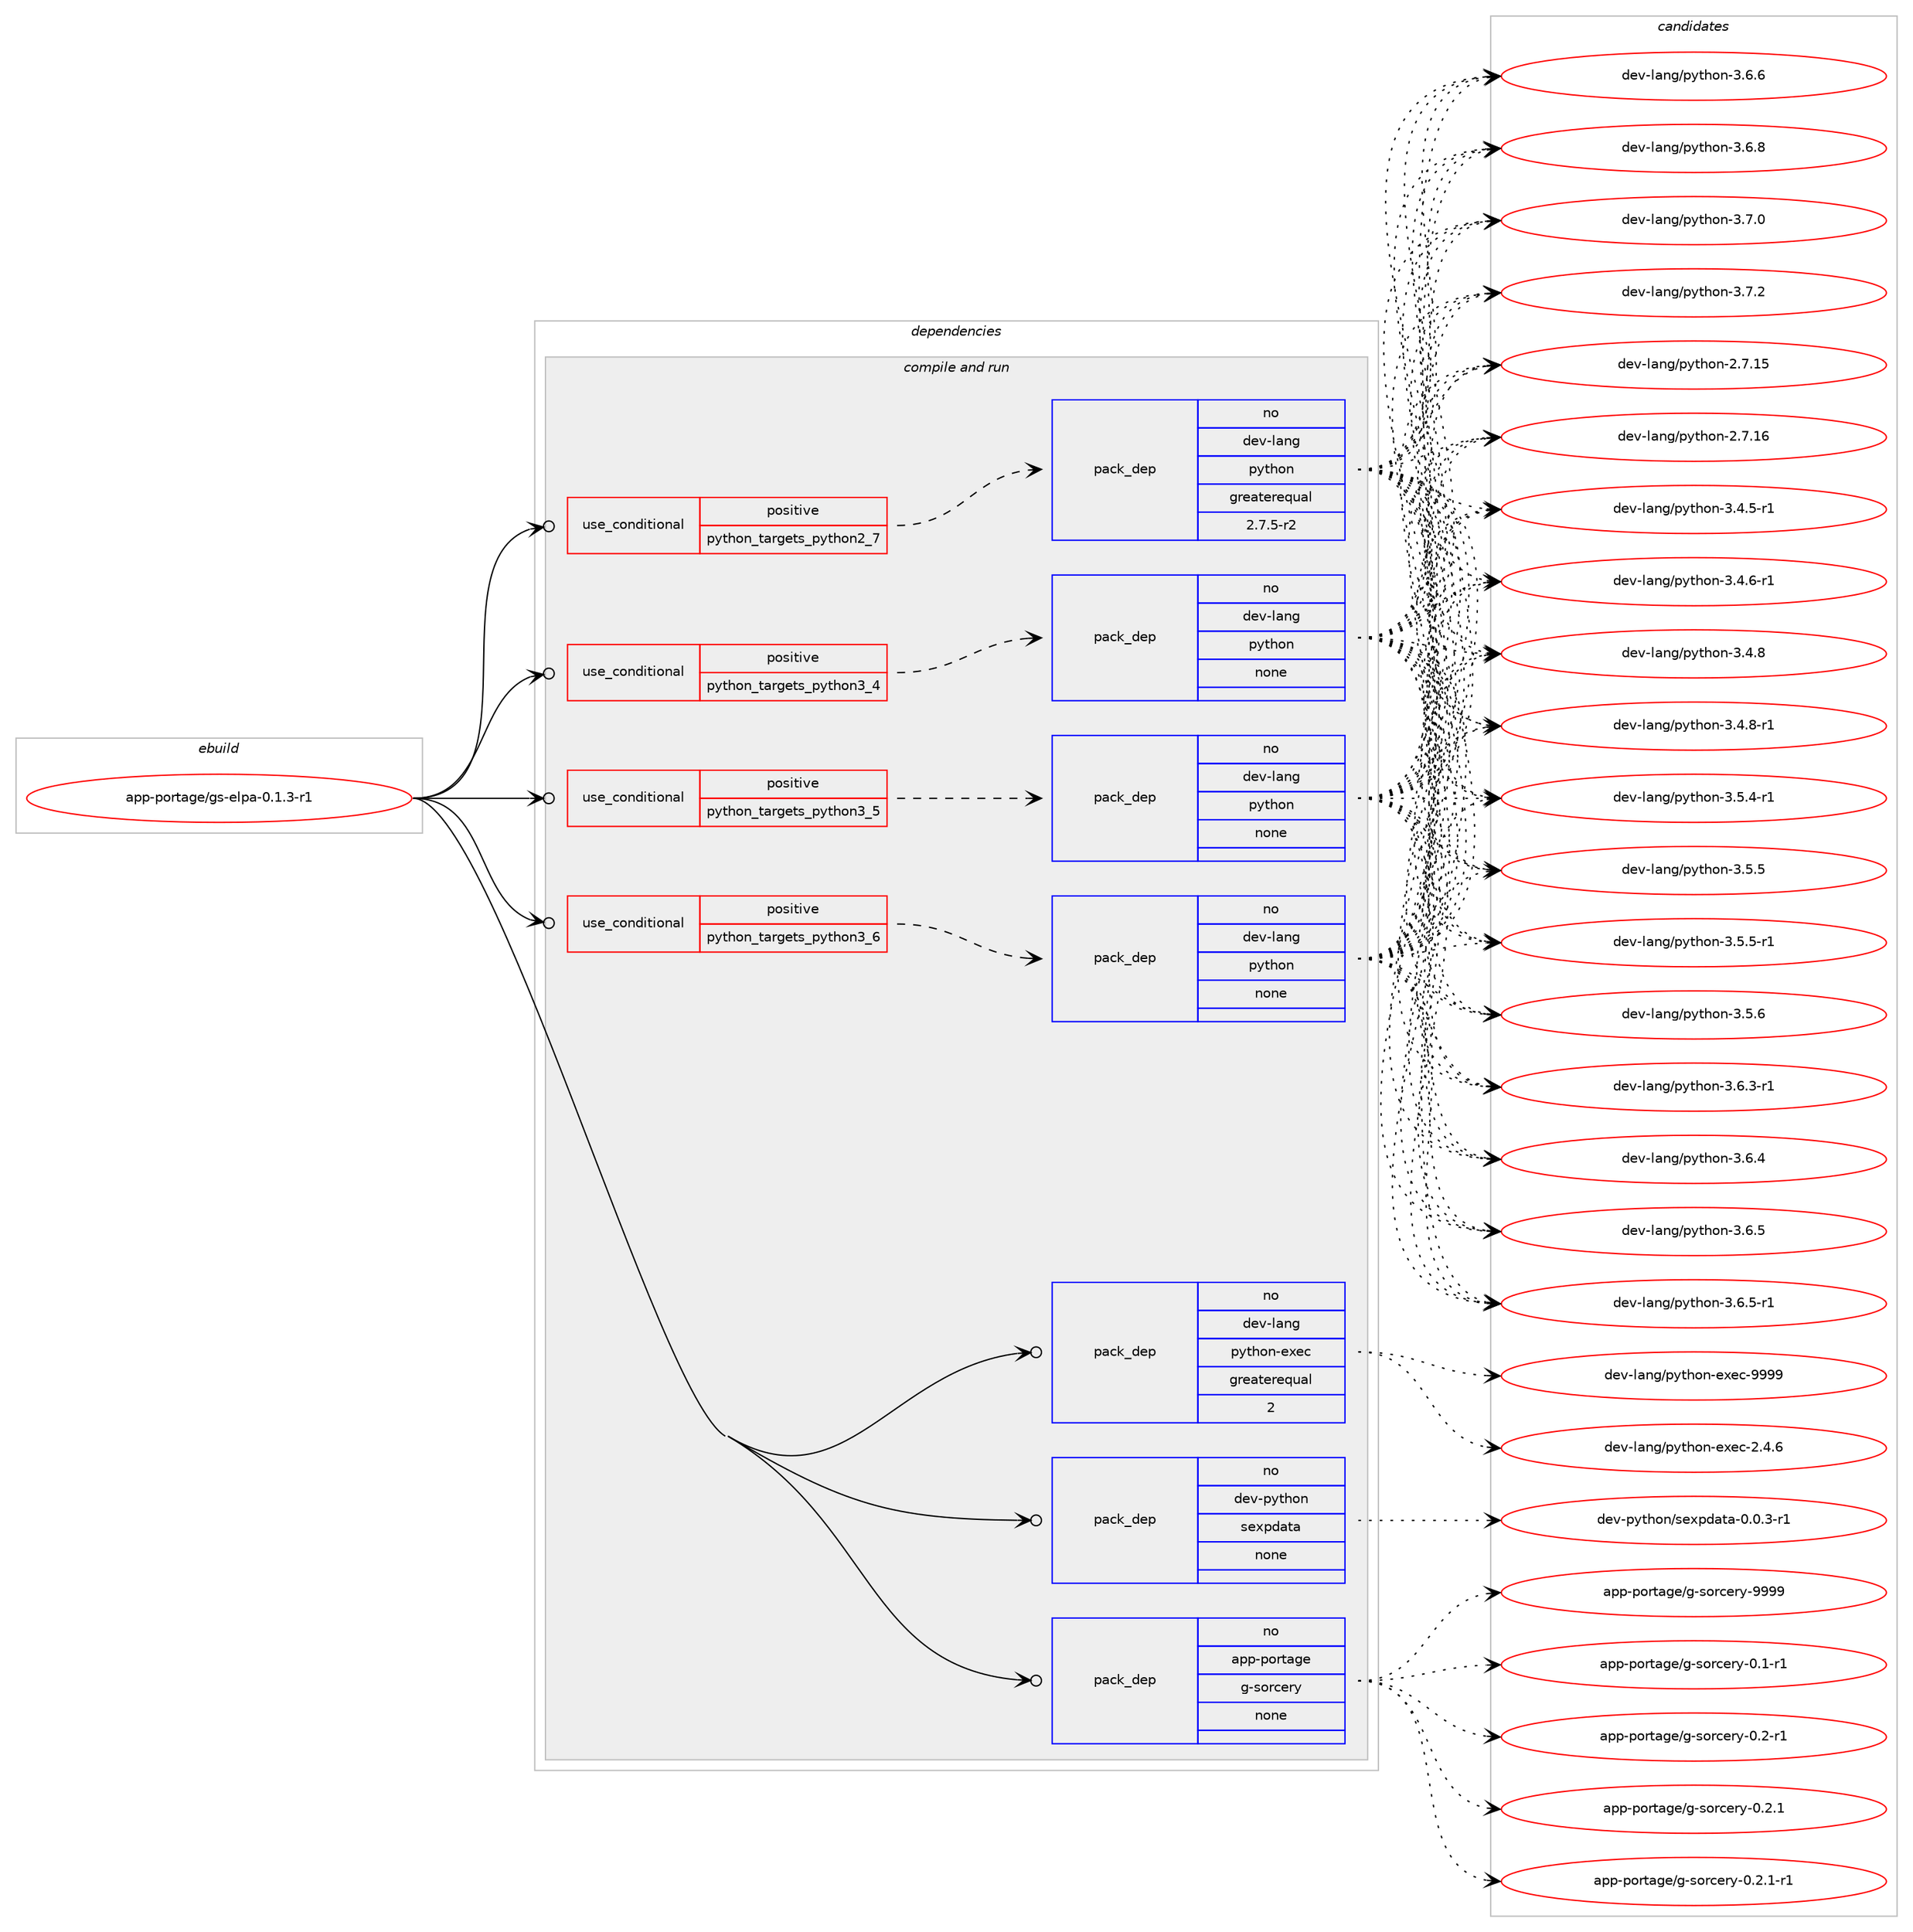 digraph prolog {

# *************
# Graph options
# *************

newrank=true;
concentrate=true;
compound=true;
graph [rankdir=LR,fontname=Helvetica,fontsize=10,ranksep=1.5];#, ranksep=2.5, nodesep=0.2];
edge  [arrowhead=vee];
node  [fontname=Helvetica,fontsize=10];

# **********
# The ebuild
# **********

subgraph cluster_leftcol {
color=gray;
rank=same;
label=<<i>ebuild</i>>;
id [label="app-portage/gs-elpa-0.1.3-r1", color=red, width=4, href="../app-portage/gs-elpa-0.1.3-r1.svg"];
}

# ****************
# The dependencies
# ****************

subgraph cluster_midcol {
color=gray;
label=<<i>dependencies</i>>;
subgraph cluster_compile {
fillcolor="#eeeeee";
style=filled;
label=<<i>compile</i>>;
}
subgraph cluster_compileandrun {
fillcolor="#eeeeee";
style=filled;
label=<<i>compile and run</i>>;
subgraph cond354924 {
dependency1306114 [label=<<TABLE BORDER="0" CELLBORDER="1" CELLSPACING="0" CELLPADDING="4"><TR><TD ROWSPAN="3" CELLPADDING="10">use_conditional</TD></TR><TR><TD>positive</TD></TR><TR><TD>python_targets_python2_7</TD></TR></TABLE>>, shape=none, color=red];
subgraph pack930796 {
dependency1306115 [label=<<TABLE BORDER="0" CELLBORDER="1" CELLSPACING="0" CELLPADDING="4" WIDTH="220"><TR><TD ROWSPAN="6" CELLPADDING="30">pack_dep</TD></TR><TR><TD WIDTH="110">no</TD></TR><TR><TD>dev-lang</TD></TR><TR><TD>python</TD></TR><TR><TD>greaterequal</TD></TR><TR><TD>2.7.5-r2</TD></TR></TABLE>>, shape=none, color=blue];
}
dependency1306114:e -> dependency1306115:w [weight=20,style="dashed",arrowhead="vee"];
}
id:e -> dependency1306114:w [weight=20,style="solid",arrowhead="odotvee"];
subgraph cond354925 {
dependency1306116 [label=<<TABLE BORDER="0" CELLBORDER="1" CELLSPACING="0" CELLPADDING="4"><TR><TD ROWSPAN="3" CELLPADDING="10">use_conditional</TD></TR><TR><TD>positive</TD></TR><TR><TD>python_targets_python3_4</TD></TR></TABLE>>, shape=none, color=red];
subgraph pack930797 {
dependency1306117 [label=<<TABLE BORDER="0" CELLBORDER="1" CELLSPACING="0" CELLPADDING="4" WIDTH="220"><TR><TD ROWSPAN="6" CELLPADDING="30">pack_dep</TD></TR><TR><TD WIDTH="110">no</TD></TR><TR><TD>dev-lang</TD></TR><TR><TD>python</TD></TR><TR><TD>none</TD></TR><TR><TD></TD></TR></TABLE>>, shape=none, color=blue];
}
dependency1306116:e -> dependency1306117:w [weight=20,style="dashed",arrowhead="vee"];
}
id:e -> dependency1306116:w [weight=20,style="solid",arrowhead="odotvee"];
subgraph cond354926 {
dependency1306118 [label=<<TABLE BORDER="0" CELLBORDER="1" CELLSPACING="0" CELLPADDING="4"><TR><TD ROWSPAN="3" CELLPADDING="10">use_conditional</TD></TR><TR><TD>positive</TD></TR><TR><TD>python_targets_python3_5</TD></TR></TABLE>>, shape=none, color=red];
subgraph pack930798 {
dependency1306119 [label=<<TABLE BORDER="0" CELLBORDER="1" CELLSPACING="0" CELLPADDING="4" WIDTH="220"><TR><TD ROWSPAN="6" CELLPADDING="30">pack_dep</TD></TR><TR><TD WIDTH="110">no</TD></TR><TR><TD>dev-lang</TD></TR><TR><TD>python</TD></TR><TR><TD>none</TD></TR><TR><TD></TD></TR></TABLE>>, shape=none, color=blue];
}
dependency1306118:e -> dependency1306119:w [weight=20,style="dashed",arrowhead="vee"];
}
id:e -> dependency1306118:w [weight=20,style="solid",arrowhead="odotvee"];
subgraph cond354927 {
dependency1306120 [label=<<TABLE BORDER="0" CELLBORDER="1" CELLSPACING="0" CELLPADDING="4"><TR><TD ROWSPAN="3" CELLPADDING="10">use_conditional</TD></TR><TR><TD>positive</TD></TR><TR><TD>python_targets_python3_6</TD></TR></TABLE>>, shape=none, color=red];
subgraph pack930799 {
dependency1306121 [label=<<TABLE BORDER="0" CELLBORDER="1" CELLSPACING="0" CELLPADDING="4" WIDTH="220"><TR><TD ROWSPAN="6" CELLPADDING="30">pack_dep</TD></TR><TR><TD WIDTH="110">no</TD></TR><TR><TD>dev-lang</TD></TR><TR><TD>python</TD></TR><TR><TD>none</TD></TR><TR><TD></TD></TR></TABLE>>, shape=none, color=blue];
}
dependency1306120:e -> dependency1306121:w [weight=20,style="dashed",arrowhead="vee"];
}
id:e -> dependency1306120:w [weight=20,style="solid",arrowhead="odotvee"];
subgraph pack930800 {
dependency1306122 [label=<<TABLE BORDER="0" CELLBORDER="1" CELLSPACING="0" CELLPADDING="4" WIDTH="220"><TR><TD ROWSPAN="6" CELLPADDING="30">pack_dep</TD></TR><TR><TD WIDTH="110">no</TD></TR><TR><TD>app-portage</TD></TR><TR><TD>g-sorcery</TD></TR><TR><TD>none</TD></TR><TR><TD></TD></TR></TABLE>>, shape=none, color=blue];
}
id:e -> dependency1306122:w [weight=20,style="solid",arrowhead="odotvee"];
subgraph pack930801 {
dependency1306123 [label=<<TABLE BORDER="0" CELLBORDER="1" CELLSPACING="0" CELLPADDING="4" WIDTH="220"><TR><TD ROWSPAN="6" CELLPADDING="30">pack_dep</TD></TR><TR><TD WIDTH="110">no</TD></TR><TR><TD>dev-lang</TD></TR><TR><TD>python-exec</TD></TR><TR><TD>greaterequal</TD></TR><TR><TD>2</TD></TR></TABLE>>, shape=none, color=blue];
}
id:e -> dependency1306123:w [weight=20,style="solid",arrowhead="odotvee"];
subgraph pack930802 {
dependency1306124 [label=<<TABLE BORDER="0" CELLBORDER="1" CELLSPACING="0" CELLPADDING="4" WIDTH="220"><TR><TD ROWSPAN="6" CELLPADDING="30">pack_dep</TD></TR><TR><TD WIDTH="110">no</TD></TR><TR><TD>dev-python</TD></TR><TR><TD>sexpdata</TD></TR><TR><TD>none</TD></TR><TR><TD></TD></TR></TABLE>>, shape=none, color=blue];
}
id:e -> dependency1306124:w [weight=20,style="solid",arrowhead="odotvee"];
}
subgraph cluster_run {
fillcolor="#eeeeee";
style=filled;
label=<<i>run</i>>;
}
}

# **************
# The candidates
# **************

subgraph cluster_choices {
rank=same;
color=gray;
label=<<i>candidates</i>>;

subgraph choice930796 {
color=black;
nodesep=1;
choice10010111845108971101034711212111610411111045504655464953 [label="dev-lang/python-2.7.15", color=red, width=4,href="../dev-lang/python-2.7.15.svg"];
choice10010111845108971101034711212111610411111045504655464954 [label="dev-lang/python-2.7.16", color=red, width=4,href="../dev-lang/python-2.7.16.svg"];
choice1001011184510897110103471121211161041111104551465246534511449 [label="dev-lang/python-3.4.5-r1", color=red, width=4,href="../dev-lang/python-3.4.5-r1.svg"];
choice1001011184510897110103471121211161041111104551465246544511449 [label="dev-lang/python-3.4.6-r1", color=red, width=4,href="../dev-lang/python-3.4.6-r1.svg"];
choice100101118451089711010347112121116104111110455146524656 [label="dev-lang/python-3.4.8", color=red, width=4,href="../dev-lang/python-3.4.8.svg"];
choice1001011184510897110103471121211161041111104551465246564511449 [label="dev-lang/python-3.4.8-r1", color=red, width=4,href="../dev-lang/python-3.4.8-r1.svg"];
choice1001011184510897110103471121211161041111104551465346524511449 [label="dev-lang/python-3.5.4-r1", color=red, width=4,href="../dev-lang/python-3.5.4-r1.svg"];
choice100101118451089711010347112121116104111110455146534653 [label="dev-lang/python-3.5.5", color=red, width=4,href="../dev-lang/python-3.5.5.svg"];
choice1001011184510897110103471121211161041111104551465346534511449 [label="dev-lang/python-3.5.5-r1", color=red, width=4,href="../dev-lang/python-3.5.5-r1.svg"];
choice100101118451089711010347112121116104111110455146534654 [label="dev-lang/python-3.5.6", color=red, width=4,href="../dev-lang/python-3.5.6.svg"];
choice1001011184510897110103471121211161041111104551465446514511449 [label="dev-lang/python-3.6.3-r1", color=red, width=4,href="../dev-lang/python-3.6.3-r1.svg"];
choice100101118451089711010347112121116104111110455146544652 [label="dev-lang/python-3.6.4", color=red, width=4,href="../dev-lang/python-3.6.4.svg"];
choice100101118451089711010347112121116104111110455146544653 [label="dev-lang/python-3.6.5", color=red, width=4,href="../dev-lang/python-3.6.5.svg"];
choice1001011184510897110103471121211161041111104551465446534511449 [label="dev-lang/python-3.6.5-r1", color=red, width=4,href="../dev-lang/python-3.6.5-r1.svg"];
choice100101118451089711010347112121116104111110455146544654 [label="dev-lang/python-3.6.6", color=red, width=4,href="../dev-lang/python-3.6.6.svg"];
choice100101118451089711010347112121116104111110455146544656 [label="dev-lang/python-3.6.8", color=red, width=4,href="../dev-lang/python-3.6.8.svg"];
choice100101118451089711010347112121116104111110455146554648 [label="dev-lang/python-3.7.0", color=red, width=4,href="../dev-lang/python-3.7.0.svg"];
choice100101118451089711010347112121116104111110455146554650 [label="dev-lang/python-3.7.2", color=red, width=4,href="../dev-lang/python-3.7.2.svg"];
dependency1306115:e -> choice10010111845108971101034711212111610411111045504655464953:w [style=dotted,weight="100"];
dependency1306115:e -> choice10010111845108971101034711212111610411111045504655464954:w [style=dotted,weight="100"];
dependency1306115:e -> choice1001011184510897110103471121211161041111104551465246534511449:w [style=dotted,weight="100"];
dependency1306115:e -> choice1001011184510897110103471121211161041111104551465246544511449:w [style=dotted,weight="100"];
dependency1306115:e -> choice100101118451089711010347112121116104111110455146524656:w [style=dotted,weight="100"];
dependency1306115:e -> choice1001011184510897110103471121211161041111104551465246564511449:w [style=dotted,weight="100"];
dependency1306115:e -> choice1001011184510897110103471121211161041111104551465346524511449:w [style=dotted,weight="100"];
dependency1306115:e -> choice100101118451089711010347112121116104111110455146534653:w [style=dotted,weight="100"];
dependency1306115:e -> choice1001011184510897110103471121211161041111104551465346534511449:w [style=dotted,weight="100"];
dependency1306115:e -> choice100101118451089711010347112121116104111110455146534654:w [style=dotted,weight="100"];
dependency1306115:e -> choice1001011184510897110103471121211161041111104551465446514511449:w [style=dotted,weight="100"];
dependency1306115:e -> choice100101118451089711010347112121116104111110455146544652:w [style=dotted,weight="100"];
dependency1306115:e -> choice100101118451089711010347112121116104111110455146544653:w [style=dotted,weight="100"];
dependency1306115:e -> choice1001011184510897110103471121211161041111104551465446534511449:w [style=dotted,weight="100"];
dependency1306115:e -> choice100101118451089711010347112121116104111110455146544654:w [style=dotted,weight="100"];
dependency1306115:e -> choice100101118451089711010347112121116104111110455146544656:w [style=dotted,weight="100"];
dependency1306115:e -> choice100101118451089711010347112121116104111110455146554648:w [style=dotted,weight="100"];
dependency1306115:e -> choice100101118451089711010347112121116104111110455146554650:w [style=dotted,weight="100"];
}
subgraph choice930797 {
color=black;
nodesep=1;
choice10010111845108971101034711212111610411111045504655464953 [label="dev-lang/python-2.7.15", color=red, width=4,href="../dev-lang/python-2.7.15.svg"];
choice10010111845108971101034711212111610411111045504655464954 [label="dev-lang/python-2.7.16", color=red, width=4,href="../dev-lang/python-2.7.16.svg"];
choice1001011184510897110103471121211161041111104551465246534511449 [label="dev-lang/python-3.4.5-r1", color=red, width=4,href="../dev-lang/python-3.4.5-r1.svg"];
choice1001011184510897110103471121211161041111104551465246544511449 [label="dev-lang/python-3.4.6-r1", color=red, width=4,href="../dev-lang/python-3.4.6-r1.svg"];
choice100101118451089711010347112121116104111110455146524656 [label="dev-lang/python-3.4.8", color=red, width=4,href="../dev-lang/python-3.4.8.svg"];
choice1001011184510897110103471121211161041111104551465246564511449 [label="dev-lang/python-3.4.8-r1", color=red, width=4,href="../dev-lang/python-3.4.8-r1.svg"];
choice1001011184510897110103471121211161041111104551465346524511449 [label="dev-lang/python-3.5.4-r1", color=red, width=4,href="../dev-lang/python-3.5.4-r1.svg"];
choice100101118451089711010347112121116104111110455146534653 [label="dev-lang/python-3.5.5", color=red, width=4,href="../dev-lang/python-3.5.5.svg"];
choice1001011184510897110103471121211161041111104551465346534511449 [label="dev-lang/python-3.5.5-r1", color=red, width=4,href="../dev-lang/python-3.5.5-r1.svg"];
choice100101118451089711010347112121116104111110455146534654 [label="dev-lang/python-3.5.6", color=red, width=4,href="../dev-lang/python-3.5.6.svg"];
choice1001011184510897110103471121211161041111104551465446514511449 [label="dev-lang/python-3.6.3-r1", color=red, width=4,href="../dev-lang/python-3.6.3-r1.svg"];
choice100101118451089711010347112121116104111110455146544652 [label="dev-lang/python-3.6.4", color=red, width=4,href="../dev-lang/python-3.6.4.svg"];
choice100101118451089711010347112121116104111110455146544653 [label="dev-lang/python-3.6.5", color=red, width=4,href="../dev-lang/python-3.6.5.svg"];
choice1001011184510897110103471121211161041111104551465446534511449 [label="dev-lang/python-3.6.5-r1", color=red, width=4,href="../dev-lang/python-3.6.5-r1.svg"];
choice100101118451089711010347112121116104111110455146544654 [label="dev-lang/python-3.6.6", color=red, width=4,href="../dev-lang/python-3.6.6.svg"];
choice100101118451089711010347112121116104111110455146544656 [label="dev-lang/python-3.6.8", color=red, width=4,href="../dev-lang/python-3.6.8.svg"];
choice100101118451089711010347112121116104111110455146554648 [label="dev-lang/python-3.7.0", color=red, width=4,href="../dev-lang/python-3.7.0.svg"];
choice100101118451089711010347112121116104111110455146554650 [label="dev-lang/python-3.7.2", color=red, width=4,href="../dev-lang/python-3.7.2.svg"];
dependency1306117:e -> choice10010111845108971101034711212111610411111045504655464953:w [style=dotted,weight="100"];
dependency1306117:e -> choice10010111845108971101034711212111610411111045504655464954:w [style=dotted,weight="100"];
dependency1306117:e -> choice1001011184510897110103471121211161041111104551465246534511449:w [style=dotted,weight="100"];
dependency1306117:e -> choice1001011184510897110103471121211161041111104551465246544511449:w [style=dotted,weight="100"];
dependency1306117:e -> choice100101118451089711010347112121116104111110455146524656:w [style=dotted,weight="100"];
dependency1306117:e -> choice1001011184510897110103471121211161041111104551465246564511449:w [style=dotted,weight="100"];
dependency1306117:e -> choice1001011184510897110103471121211161041111104551465346524511449:w [style=dotted,weight="100"];
dependency1306117:e -> choice100101118451089711010347112121116104111110455146534653:w [style=dotted,weight="100"];
dependency1306117:e -> choice1001011184510897110103471121211161041111104551465346534511449:w [style=dotted,weight="100"];
dependency1306117:e -> choice100101118451089711010347112121116104111110455146534654:w [style=dotted,weight="100"];
dependency1306117:e -> choice1001011184510897110103471121211161041111104551465446514511449:w [style=dotted,weight="100"];
dependency1306117:e -> choice100101118451089711010347112121116104111110455146544652:w [style=dotted,weight="100"];
dependency1306117:e -> choice100101118451089711010347112121116104111110455146544653:w [style=dotted,weight="100"];
dependency1306117:e -> choice1001011184510897110103471121211161041111104551465446534511449:w [style=dotted,weight="100"];
dependency1306117:e -> choice100101118451089711010347112121116104111110455146544654:w [style=dotted,weight="100"];
dependency1306117:e -> choice100101118451089711010347112121116104111110455146544656:w [style=dotted,weight="100"];
dependency1306117:e -> choice100101118451089711010347112121116104111110455146554648:w [style=dotted,weight="100"];
dependency1306117:e -> choice100101118451089711010347112121116104111110455146554650:w [style=dotted,weight="100"];
}
subgraph choice930798 {
color=black;
nodesep=1;
choice10010111845108971101034711212111610411111045504655464953 [label="dev-lang/python-2.7.15", color=red, width=4,href="../dev-lang/python-2.7.15.svg"];
choice10010111845108971101034711212111610411111045504655464954 [label="dev-lang/python-2.7.16", color=red, width=4,href="../dev-lang/python-2.7.16.svg"];
choice1001011184510897110103471121211161041111104551465246534511449 [label="dev-lang/python-3.4.5-r1", color=red, width=4,href="../dev-lang/python-3.4.5-r1.svg"];
choice1001011184510897110103471121211161041111104551465246544511449 [label="dev-lang/python-3.4.6-r1", color=red, width=4,href="../dev-lang/python-3.4.6-r1.svg"];
choice100101118451089711010347112121116104111110455146524656 [label="dev-lang/python-3.4.8", color=red, width=4,href="../dev-lang/python-3.4.8.svg"];
choice1001011184510897110103471121211161041111104551465246564511449 [label="dev-lang/python-3.4.8-r1", color=red, width=4,href="../dev-lang/python-3.4.8-r1.svg"];
choice1001011184510897110103471121211161041111104551465346524511449 [label="dev-lang/python-3.5.4-r1", color=red, width=4,href="../dev-lang/python-3.5.4-r1.svg"];
choice100101118451089711010347112121116104111110455146534653 [label="dev-lang/python-3.5.5", color=red, width=4,href="../dev-lang/python-3.5.5.svg"];
choice1001011184510897110103471121211161041111104551465346534511449 [label="dev-lang/python-3.5.5-r1", color=red, width=4,href="../dev-lang/python-3.5.5-r1.svg"];
choice100101118451089711010347112121116104111110455146534654 [label="dev-lang/python-3.5.6", color=red, width=4,href="../dev-lang/python-3.5.6.svg"];
choice1001011184510897110103471121211161041111104551465446514511449 [label="dev-lang/python-3.6.3-r1", color=red, width=4,href="../dev-lang/python-3.6.3-r1.svg"];
choice100101118451089711010347112121116104111110455146544652 [label="dev-lang/python-3.6.4", color=red, width=4,href="../dev-lang/python-3.6.4.svg"];
choice100101118451089711010347112121116104111110455146544653 [label="dev-lang/python-3.6.5", color=red, width=4,href="../dev-lang/python-3.6.5.svg"];
choice1001011184510897110103471121211161041111104551465446534511449 [label="dev-lang/python-3.6.5-r1", color=red, width=4,href="../dev-lang/python-3.6.5-r1.svg"];
choice100101118451089711010347112121116104111110455146544654 [label="dev-lang/python-3.6.6", color=red, width=4,href="../dev-lang/python-3.6.6.svg"];
choice100101118451089711010347112121116104111110455146544656 [label="dev-lang/python-3.6.8", color=red, width=4,href="../dev-lang/python-3.6.8.svg"];
choice100101118451089711010347112121116104111110455146554648 [label="dev-lang/python-3.7.0", color=red, width=4,href="../dev-lang/python-3.7.0.svg"];
choice100101118451089711010347112121116104111110455146554650 [label="dev-lang/python-3.7.2", color=red, width=4,href="../dev-lang/python-3.7.2.svg"];
dependency1306119:e -> choice10010111845108971101034711212111610411111045504655464953:w [style=dotted,weight="100"];
dependency1306119:e -> choice10010111845108971101034711212111610411111045504655464954:w [style=dotted,weight="100"];
dependency1306119:e -> choice1001011184510897110103471121211161041111104551465246534511449:w [style=dotted,weight="100"];
dependency1306119:e -> choice1001011184510897110103471121211161041111104551465246544511449:w [style=dotted,weight="100"];
dependency1306119:e -> choice100101118451089711010347112121116104111110455146524656:w [style=dotted,weight="100"];
dependency1306119:e -> choice1001011184510897110103471121211161041111104551465246564511449:w [style=dotted,weight="100"];
dependency1306119:e -> choice1001011184510897110103471121211161041111104551465346524511449:w [style=dotted,weight="100"];
dependency1306119:e -> choice100101118451089711010347112121116104111110455146534653:w [style=dotted,weight="100"];
dependency1306119:e -> choice1001011184510897110103471121211161041111104551465346534511449:w [style=dotted,weight="100"];
dependency1306119:e -> choice100101118451089711010347112121116104111110455146534654:w [style=dotted,weight="100"];
dependency1306119:e -> choice1001011184510897110103471121211161041111104551465446514511449:w [style=dotted,weight="100"];
dependency1306119:e -> choice100101118451089711010347112121116104111110455146544652:w [style=dotted,weight="100"];
dependency1306119:e -> choice100101118451089711010347112121116104111110455146544653:w [style=dotted,weight="100"];
dependency1306119:e -> choice1001011184510897110103471121211161041111104551465446534511449:w [style=dotted,weight="100"];
dependency1306119:e -> choice100101118451089711010347112121116104111110455146544654:w [style=dotted,weight="100"];
dependency1306119:e -> choice100101118451089711010347112121116104111110455146544656:w [style=dotted,weight="100"];
dependency1306119:e -> choice100101118451089711010347112121116104111110455146554648:w [style=dotted,weight="100"];
dependency1306119:e -> choice100101118451089711010347112121116104111110455146554650:w [style=dotted,weight="100"];
}
subgraph choice930799 {
color=black;
nodesep=1;
choice10010111845108971101034711212111610411111045504655464953 [label="dev-lang/python-2.7.15", color=red, width=4,href="../dev-lang/python-2.7.15.svg"];
choice10010111845108971101034711212111610411111045504655464954 [label="dev-lang/python-2.7.16", color=red, width=4,href="../dev-lang/python-2.7.16.svg"];
choice1001011184510897110103471121211161041111104551465246534511449 [label="dev-lang/python-3.4.5-r1", color=red, width=4,href="../dev-lang/python-3.4.5-r1.svg"];
choice1001011184510897110103471121211161041111104551465246544511449 [label="dev-lang/python-3.4.6-r1", color=red, width=4,href="../dev-lang/python-3.4.6-r1.svg"];
choice100101118451089711010347112121116104111110455146524656 [label="dev-lang/python-3.4.8", color=red, width=4,href="../dev-lang/python-3.4.8.svg"];
choice1001011184510897110103471121211161041111104551465246564511449 [label="dev-lang/python-3.4.8-r1", color=red, width=4,href="../dev-lang/python-3.4.8-r1.svg"];
choice1001011184510897110103471121211161041111104551465346524511449 [label="dev-lang/python-3.5.4-r1", color=red, width=4,href="../dev-lang/python-3.5.4-r1.svg"];
choice100101118451089711010347112121116104111110455146534653 [label="dev-lang/python-3.5.5", color=red, width=4,href="../dev-lang/python-3.5.5.svg"];
choice1001011184510897110103471121211161041111104551465346534511449 [label="dev-lang/python-3.5.5-r1", color=red, width=4,href="../dev-lang/python-3.5.5-r1.svg"];
choice100101118451089711010347112121116104111110455146534654 [label="dev-lang/python-3.5.6", color=red, width=4,href="../dev-lang/python-3.5.6.svg"];
choice1001011184510897110103471121211161041111104551465446514511449 [label="dev-lang/python-3.6.3-r1", color=red, width=4,href="../dev-lang/python-3.6.3-r1.svg"];
choice100101118451089711010347112121116104111110455146544652 [label="dev-lang/python-3.6.4", color=red, width=4,href="../dev-lang/python-3.6.4.svg"];
choice100101118451089711010347112121116104111110455146544653 [label="dev-lang/python-3.6.5", color=red, width=4,href="../dev-lang/python-3.6.5.svg"];
choice1001011184510897110103471121211161041111104551465446534511449 [label="dev-lang/python-3.6.5-r1", color=red, width=4,href="../dev-lang/python-3.6.5-r1.svg"];
choice100101118451089711010347112121116104111110455146544654 [label="dev-lang/python-3.6.6", color=red, width=4,href="../dev-lang/python-3.6.6.svg"];
choice100101118451089711010347112121116104111110455146544656 [label="dev-lang/python-3.6.8", color=red, width=4,href="../dev-lang/python-3.6.8.svg"];
choice100101118451089711010347112121116104111110455146554648 [label="dev-lang/python-3.7.0", color=red, width=4,href="../dev-lang/python-3.7.0.svg"];
choice100101118451089711010347112121116104111110455146554650 [label="dev-lang/python-3.7.2", color=red, width=4,href="../dev-lang/python-3.7.2.svg"];
dependency1306121:e -> choice10010111845108971101034711212111610411111045504655464953:w [style=dotted,weight="100"];
dependency1306121:e -> choice10010111845108971101034711212111610411111045504655464954:w [style=dotted,weight="100"];
dependency1306121:e -> choice1001011184510897110103471121211161041111104551465246534511449:w [style=dotted,weight="100"];
dependency1306121:e -> choice1001011184510897110103471121211161041111104551465246544511449:w [style=dotted,weight="100"];
dependency1306121:e -> choice100101118451089711010347112121116104111110455146524656:w [style=dotted,weight="100"];
dependency1306121:e -> choice1001011184510897110103471121211161041111104551465246564511449:w [style=dotted,weight="100"];
dependency1306121:e -> choice1001011184510897110103471121211161041111104551465346524511449:w [style=dotted,weight="100"];
dependency1306121:e -> choice100101118451089711010347112121116104111110455146534653:w [style=dotted,weight="100"];
dependency1306121:e -> choice1001011184510897110103471121211161041111104551465346534511449:w [style=dotted,weight="100"];
dependency1306121:e -> choice100101118451089711010347112121116104111110455146534654:w [style=dotted,weight="100"];
dependency1306121:e -> choice1001011184510897110103471121211161041111104551465446514511449:w [style=dotted,weight="100"];
dependency1306121:e -> choice100101118451089711010347112121116104111110455146544652:w [style=dotted,weight="100"];
dependency1306121:e -> choice100101118451089711010347112121116104111110455146544653:w [style=dotted,weight="100"];
dependency1306121:e -> choice1001011184510897110103471121211161041111104551465446534511449:w [style=dotted,weight="100"];
dependency1306121:e -> choice100101118451089711010347112121116104111110455146544654:w [style=dotted,weight="100"];
dependency1306121:e -> choice100101118451089711010347112121116104111110455146544656:w [style=dotted,weight="100"];
dependency1306121:e -> choice100101118451089711010347112121116104111110455146554648:w [style=dotted,weight="100"];
dependency1306121:e -> choice100101118451089711010347112121116104111110455146554650:w [style=dotted,weight="100"];
}
subgraph choice930800 {
color=black;
nodesep=1;
choice971121124511211111411697103101471034511511111499101114121454846494511449 [label="app-portage/g-sorcery-0.1-r1", color=red, width=4,href="../app-portage/g-sorcery-0.1-r1.svg"];
choice971121124511211111411697103101471034511511111499101114121454846504511449 [label="app-portage/g-sorcery-0.2-r1", color=red, width=4,href="../app-portage/g-sorcery-0.2-r1.svg"];
choice971121124511211111411697103101471034511511111499101114121454846504649 [label="app-portage/g-sorcery-0.2.1", color=red, width=4,href="../app-portage/g-sorcery-0.2.1.svg"];
choice9711211245112111114116971031014710345115111114991011141214548465046494511449 [label="app-portage/g-sorcery-0.2.1-r1", color=red, width=4,href="../app-portage/g-sorcery-0.2.1-r1.svg"];
choice9711211245112111114116971031014710345115111114991011141214557575757 [label="app-portage/g-sorcery-9999", color=red, width=4,href="../app-portage/g-sorcery-9999.svg"];
dependency1306122:e -> choice971121124511211111411697103101471034511511111499101114121454846494511449:w [style=dotted,weight="100"];
dependency1306122:e -> choice971121124511211111411697103101471034511511111499101114121454846504511449:w [style=dotted,weight="100"];
dependency1306122:e -> choice971121124511211111411697103101471034511511111499101114121454846504649:w [style=dotted,weight="100"];
dependency1306122:e -> choice9711211245112111114116971031014710345115111114991011141214548465046494511449:w [style=dotted,weight="100"];
dependency1306122:e -> choice9711211245112111114116971031014710345115111114991011141214557575757:w [style=dotted,weight="100"];
}
subgraph choice930801 {
color=black;
nodesep=1;
choice1001011184510897110103471121211161041111104510112010199455046524654 [label="dev-lang/python-exec-2.4.6", color=red, width=4,href="../dev-lang/python-exec-2.4.6.svg"];
choice10010111845108971101034711212111610411111045101120101994557575757 [label="dev-lang/python-exec-9999", color=red, width=4,href="../dev-lang/python-exec-9999.svg"];
dependency1306123:e -> choice1001011184510897110103471121211161041111104510112010199455046524654:w [style=dotted,weight="100"];
dependency1306123:e -> choice10010111845108971101034711212111610411111045101120101994557575757:w [style=dotted,weight="100"];
}
subgraph choice930802 {
color=black;
nodesep=1;
choice100101118451121211161041111104711510112011210097116974548464846514511449 [label="dev-python/sexpdata-0.0.3-r1", color=red, width=4,href="../dev-python/sexpdata-0.0.3-r1.svg"];
dependency1306124:e -> choice100101118451121211161041111104711510112011210097116974548464846514511449:w [style=dotted,weight="100"];
}
}

}
